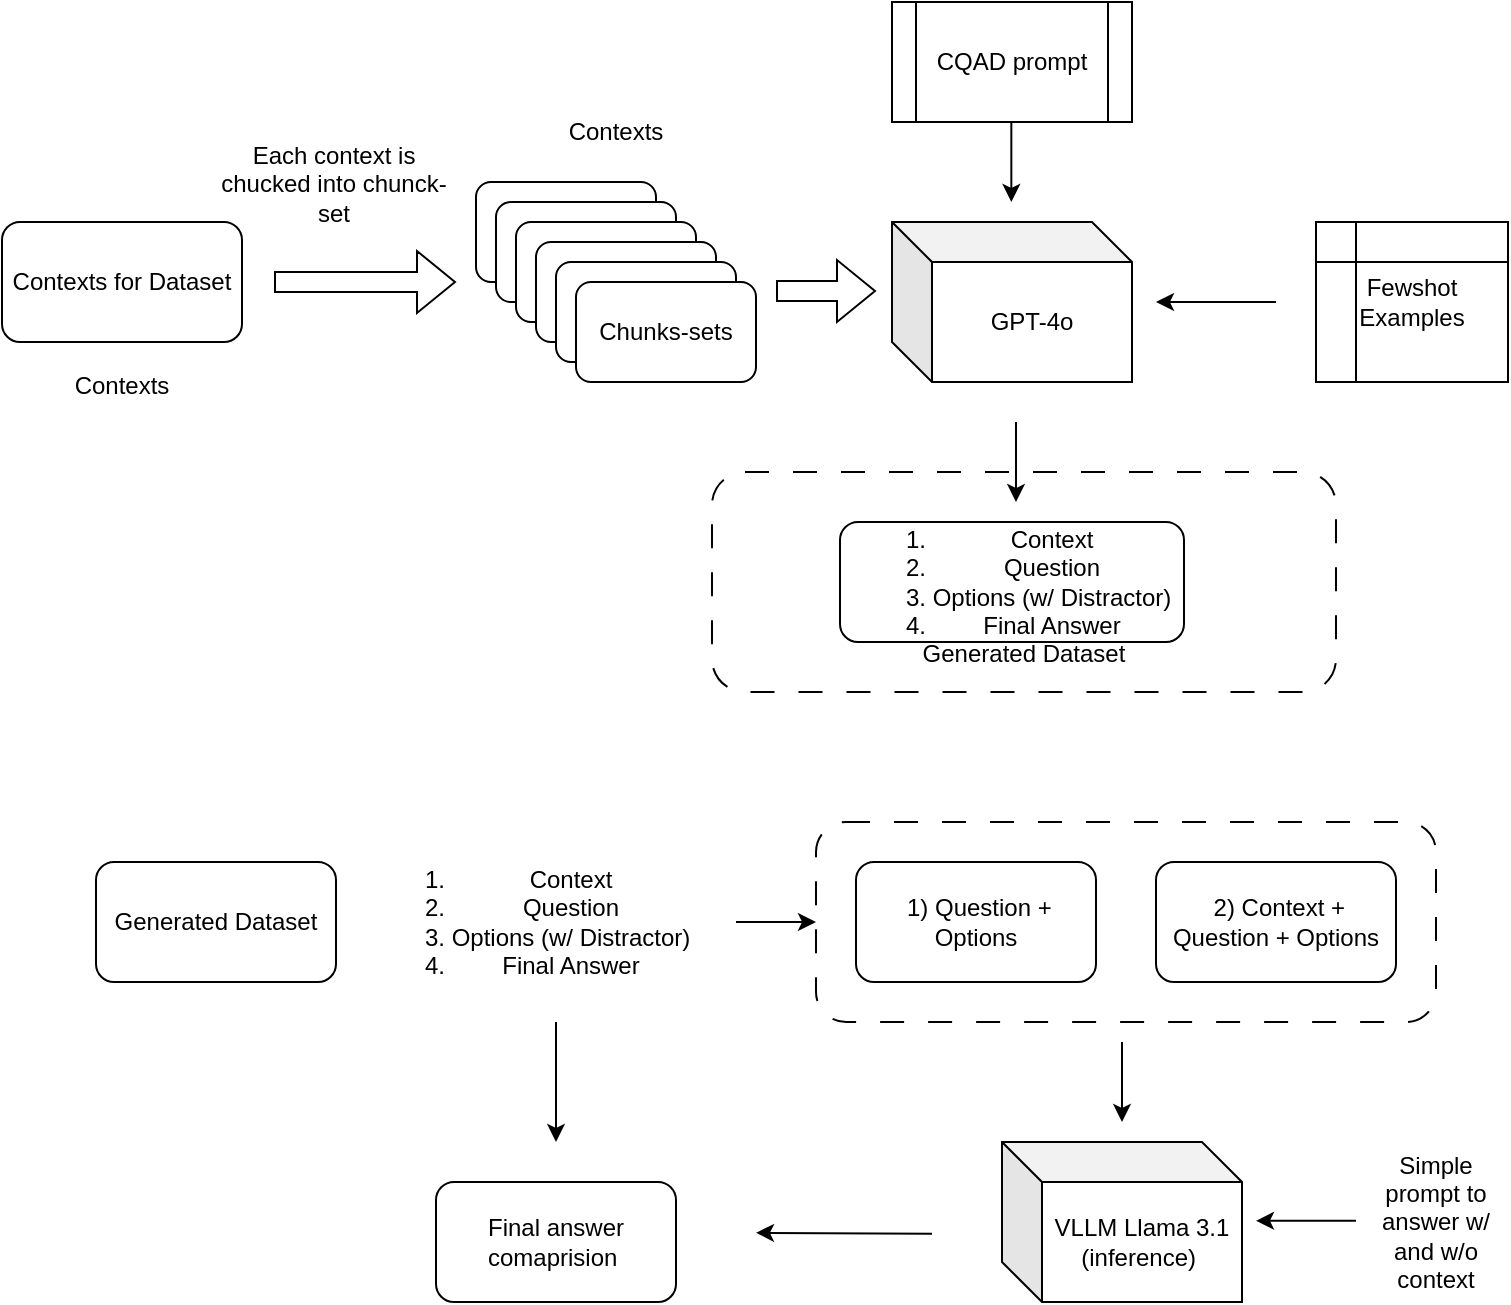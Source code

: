 <mxfile version="24.8.9">
  <diagram name="Page-1" id="rovyjqLvY5Gb62HN6go4">
    <mxGraphModel dx="1368" dy="847" grid="0" gridSize="10" guides="1" tooltips="1" connect="1" arrows="1" fold="1" page="1" pageScale="1" pageWidth="1654" pageHeight="1169" background="#FFFFFF" math="0" shadow="0">
      <root>
        <mxCell id="0" />
        <mxCell id="1" parent="0" />
        <mxCell id="5D595IWMqYuJ1jl9FSzf-1" value="Contexts for Dataset" style="rounded=1;whiteSpace=wrap;html=1;" vertex="1" parent="1">
          <mxGeometry x="163" y="250" width="120" height="60" as="geometry" />
        </mxCell>
        <mxCell id="5D595IWMqYuJ1jl9FSzf-2" value="Chunks-set 1" style="rounded=1;whiteSpace=wrap;html=1;" vertex="1" parent="1">
          <mxGeometry x="400" y="230" width="90" height="50" as="geometry" />
        </mxCell>
        <mxCell id="5D595IWMqYuJ1jl9FSzf-3" value="Chunks-set 1" style="rounded=1;whiteSpace=wrap;html=1;" vertex="1" parent="1">
          <mxGeometry x="410" y="240" width="90" height="50" as="geometry" />
        </mxCell>
        <mxCell id="5D595IWMqYuJ1jl9FSzf-4" value="Chunks-set 1" style="rounded=1;whiteSpace=wrap;html=1;" vertex="1" parent="1">
          <mxGeometry x="420" y="250" width="90" height="50" as="geometry" />
        </mxCell>
        <mxCell id="5D595IWMqYuJ1jl9FSzf-5" value="Chunks-set 1" style="rounded=1;whiteSpace=wrap;html=1;" vertex="1" parent="1">
          <mxGeometry x="430" y="260" width="90" height="50" as="geometry" />
        </mxCell>
        <mxCell id="5D595IWMqYuJ1jl9FSzf-6" value="Chunks-set 1" style="rounded=1;whiteSpace=wrap;html=1;" vertex="1" parent="1">
          <mxGeometry x="440" y="270" width="90" height="50" as="geometry" />
        </mxCell>
        <mxCell id="5D595IWMqYuJ1jl9FSzf-7" value="Chunks-sets" style="rounded=1;whiteSpace=wrap;html=1;" vertex="1" parent="1">
          <mxGeometry x="450" y="280" width="90" height="50" as="geometry" />
        </mxCell>
        <mxCell id="5D595IWMqYuJ1jl9FSzf-9" value="GPT-4o" style="shape=cube;whiteSpace=wrap;html=1;boundedLbl=1;backgroundOutline=1;darkOpacity=0.05;darkOpacity2=0.1;" vertex="1" parent="1">
          <mxGeometry x="608" y="250" width="120" height="80" as="geometry" />
        </mxCell>
        <mxCell id="5D595IWMqYuJ1jl9FSzf-10" value="&lt;span id=&quot;docs-internal-guid-91604fec-7fff-b568-eeec-e7de3fc800ae&quot;&gt;&lt;span style=&quot;font-family: Arial, sans-serif; background-color: transparent; font-variant-numeric: normal; font-variant-east-asian: normal; font-variant-alternates: normal; font-variant-position: normal; font-variant-emoji: normal; vertical-align: baseline; white-space-collapse: preserve;&quot;&gt;&lt;font&gt;CQAD prompt&lt;/font&gt;&lt;/span&gt;&lt;/span&gt;" style="shape=process;whiteSpace=wrap;html=1;backgroundOutline=1;" vertex="1" parent="1">
          <mxGeometry x="608" y="140" width="120" height="60" as="geometry" />
        </mxCell>
        <mxCell id="5D595IWMqYuJ1jl9FSzf-12" value="" style="shape=flexArrow;endArrow=classic;html=1;rounded=0;" edge="1" parent="1">
          <mxGeometry width="50" height="50" relative="1" as="geometry">
            <mxPoint x="299" y="280" as="sourcePoint" />
            <mxPoint x="390" y="280" as="targetPoint" />
          </mxGeometry>
        </mxCell>
        <mxCell id="5D595IWMqYuJ1jl9FSzf-13" value="" style="shape=flexArrow;endArrow=classic;html=1;rounded=0;" edge="1" parent="1">
          <mxGeometry width="50" height="50" relative="1" as="geometry">
            <mxPoint x="550" y="284.5" as="sourcePoint" />
            <mxPoint x="600" y="284.5" as="targetPoint" />
          </mxGeometry>
        </mxCell>
        <mxCell id="5D595IWMqYuJ1jl9FSzf-14" value="" style="endArrow=classic;html=1;rounded=0;" edge="1" parent="1">
          <mxGeometry width="50" height="50" relative="1" as="geometry">
            <mxPoint x="667.67" y="200" as="sourcePoint" />
            <mxPoint x="667.67" y="240" as="targetPoint" />
          </mxGeometry>
        </mxCell>
        <mxCell id="5D595IWMqYuJ1jl9FSzf-15" value="" style="endArrow=classic;html=1;rounded=0;" edge="1" parent="1">
          <mxGeometry width="50" height="50" relative="1" as="geometry">
            <mxPoint x="800" y="290" as="sourcePoint" />
            <mxPoint x="740" y="290" as="targetPoint" />
          </mxGeometry>
        </mxCell>
        <mxCell id="5D595IWMqYuJ1jl9FSzf-17" value="Fewshot Examples" style="shape=internalStorage;whiteSpace=wrap;html=1;backgroundOutline=1;" vertex="1" parent="1">
          <mxGeometry x="820" y="250" width="96" height="80" as="geometry" />
        </mxCell>
        <mxCell id="5D595IWMqYuJ1jl9FSzf-18" value="" style="endArrow=classic;html=1;rounded=0;" edge="1" parent="1">
          <mxGeometry width="50" height="50" relative="1" as="geometry">
            <mxPoint x="670" y="350" as="sourcePoint" />
            <mxPoint x="670" y="390" as="targetPoint" />
          </mxGeometry>
        </mxCell>
        <mxCell id="5D595IWMqYuJ1jl9FSzf-19" value="&lt;ol&gt;&lt;li&gt;Context&lt;/li&gt;&lt;li&gt;Question&lt;/li&gt;&lt;li&gt;Options (w/ Distractor)&lt;/li&gt;&lt;li&gt;Final Answer&lt;/li&gt;&lt;/ol&gt;" style="rounded=1;whiteSpace=wrap;html=1;" vertex="1" parent="1">
          <mxGeometry x="582" y="400" width="172" height="60" as="geometry" />
        </mxCell>
        <mxCell id="5D595IWMqYuJ1jl9FSzf-20" value="Contexts" style="text;html=1;align=center;verticalAlign=middle;whiteSpace=wrap;rounded=0;" vertex="1" parent="1">
          <mxGeometry x="440" y="190" width="60" height="30" as="geometry" />
        </mxCell>
        <mxCell id="5D595IWMqYuJ1jl9FSzf-21" value="Contexts" style="text;html=1;align=center;verticalAlign=middle;whiteSpace=wrap;rounded=0;" vertex="1" parent="1">
          <mxGeometry x="193" y="317" width="60" height="30" as="geometry" />
        </mxCell>
        <mxCell id="5D595IWMqYuJ1jl9FSzf-22" value="&lt;div&gt;&lt;br&gt;&lt;/div&gt;&lt;div&gt;&lt;br&gt;&lt;/div&gt;&lt;div&gt;&lt;br&gt;&lt;/div&gt;&lt;div&gt;&lt;br&gt;&lt;/div&gt;&lt;div&gt;&lt;br&gt;&lt;/div&gt;Generated Dataset" style="rounded=1;whiteSpace=wrap;html=1;fillColor=none;dashed=1;dashPattern=12 12;" vertex="1" parent="1">
          <mxGeometry x="518" y="375" width="312" height="110" as="geometry" />
        </mxCell>
        <mxCell id="5D595IWMqYuJ1jl9FSzf-23" value="&lt;div&gt;&lt;span style=&quot;background-color: initial;&quot;&gt;Generated Dataset&lt;/span&gt;&lt;/div&gt;" style="rounded=1;whiteSpace=wrap;html=1;" vertex="1" parent="1">
          <mxGeometry x="210" y="570" width="120" height="60" as="geometry" />
        </mxCell>
        <mxCell id="5D595IWMqYuJ1jl9FSzf-24" value="&lt;ol&gt;&lt;li&gt;Context&lt;/li&gt;&lt;li&gt;Question&lt;/li&gt;&lt;li&gt;Options (w/ Distractor)&lt;/li&gt;&lt;li&gt;Final Answer&lt;/li&gt;&lt;/ol&gt;" style="text;html=1;align=center;verticalAlign=middle;whiteSpace=wrap;rounded=0;" vertex="1" parent="1">
          <mxGeometry x="325" y="585" width="205" height="30" as="geometry" />
        </mxCell>
        <mxCell id="5D595IWMqYuJ1jl9FSzf-25" value="" style="endArrow=classic;html=1;rounded=0;" edge="1" parent="1">
          <mxGeometry width="50" height="50" relative="1" as="geometry">
            <mxPoint x="530" y="600" as="sourcePoint" />
            <mxPoint x="570" y="600" as="targetPoint" />
          </mxGeometry>
        </mxCell>
        <mxCell id="5D595IWMqYuJ1jl9FSzf-26" value="&amp;nbsp;1) Question + Options" style="rounded=1;whiteSpace=wrap;html=1;" vertex="1" parent="1">
          <mxGeometry x="590" y="570" width="120" height="60" as="geometry" />
        </mxCell>
        <mxCell id="5D595IWMqYuJ1jl9FSzf-27" value="" style="endArrow=classic;html=1;rounded=0;" edge="1" parent="1">
          <mxGeometry width="50" height="50" relative="1" as="geometry">
            <mxPoint x="723" y="660" as="sourcePoint" />
            <mxPoint x="723" y="700" as="targetPoint" />
          </mxGeometry>
        </mxCell>
        <mxCell id="5D595IWMqYuJ1jl9FSzf-29" value="VLLM Llama 3.1&lt;div&gt;(inference)&amp;nbsp;&lt;/div&gt;" style="shape=cube;whiteSpace=wrap;html=1;boundedLbl=1;backgroundOutline=1;darkOpacity=0.05;darkOpacity2=0.1;" vertex="1" parent="1">
          <mxGeometry x="663" y="710" width="120" height="80" as="geometry" />
        </mxCell>
        <mxCell id="5D595IWMqYuJ1jl9FSzf-30" value="Simple prompt to answer w/ and w/o context" style="text;html=1;align=center;verticalAlign=middle;whiteSpace=wrap;rounded=0;" vertex="1" parent="1">
          <mxGeometry x="850" y="735" width="60" height="30" as="geometry" />
        </mxCell>
        <mxCell id="5D595IWMqYuJ1jl9FSzf-31" value="&amp;nbsp;2) Context + Question + Options" style="rounded=1;whiteSpace=wrap;html=1;" vertex="1" parent="1">
          <mxGeometry x="740" y="570" width="120" height="60" as="geometry" />
        </mxCell>
        <mxCell id="5D595IWMqYuJ1jl9FSzf-32" value="" style="endArrow=classic;html=1;rounded=0;" edge="1" parent="1">
          <mxGeometry width="50" height="50" relative="1" as="geometry">
            <mxPoint x="840" y="749.41" as="sourcePoint" />
            <mxPoint x="790" y="749.41" as="targetPoint" />
          </mxGeometry>
        </mxCell>
        <mxCell id="5D595IWMqYuJ1jl9FSzf-33" value="" style="rounded=1;whiteSpace=wrap;html=1;fillColor=none;dashed=1;dashPattern=12 12;" vertex="1" parent="1">
          <mxGeometry x="570" y="550" width="310" height="100" as="geometry" />
        </mxCell>
        <mxCell id="5D595IWMqYuJ1jl9FSzf-37" value="Final answer comaprision&amp;nbsp;" style="rounded=1;whiteSpace=wrap;html=1;" vertex="1" parent="1">
          <mxGeometry x="380" y="730" width="120" height="60" as="geometry" />
        </mxCell>
        <mxCell id="5D595IWMqYuJ1jl9FSzf-38" value="" style="endArrow=classic;html=1;rounded=0;" edge="1" parent="1">
          <mxGeometry width="50" height="50" relative="1" as="geometry">
            <mxPoint x="628" y="755.82" as="sourcePoint" />
            <mxPoint x="540" y="755.41" as="targetPoint" />
          </mxGeometry>
        </mxCell>
        <mxCell id="5D595IWMqYuJ1jl9FSzf-39" value="" style="endArrow=classic;html=1;rounded=0;" edge="1" parent="1">
          <mxGeometry width="50" height="50" relative="1" as="geometry">
            <mxPoint x="440" y="650" as="sourcePoint" />
            <mxPoint x="440" y="710" as="targetPoint" />
          </mxGeometry>
        </mxCell>
        <mxCell id="5D595IWMqYuJ1jl9FSzf-40" value="Each context is chucked into chunck-set" style="text;html=1;align=center;verticalAlign=middle;whiteSpace=wrap;rounded=0;" vertex="1" parent="1">
          <mxGeometry x="268" y="220" width="122" height="21" as="geometry" />
        </mxCell>
      </root>
    </mxGraphModel>
  </diagram>
</mxfile>
